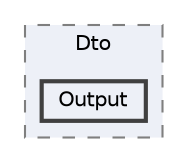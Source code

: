 digraph "Facade/Dto/Output"
{
 // LATEX_PDF_SIZE
  bgcolor="transparent";
  edge [fontname=Helvetica,fontsize=10,labelfontname=Helvetica,labelfontsize=10];
  node [fontname=Helvetica,fontsize=10,shape=box,height=0.2,width=0.4];
  compound=true
  subgraph clusterdir_97804c534db56ef6ea2f32d5ee9fd1a0 {
    graph [ bgcolor="#edf0f7", pencolor="grey50", label="Dto", fontname=Helvetica,fontsize=10 style="filled,dashed", URL="dir_97804c534db56ef6ea2f32d5ee9fd1a0.html",tooltip=""]
  dir_0d8d61c8b0b2d977bcdbe135c910964d [label="Output", fillcolor="#edf0f7", color="grey25", style="filled,bold", URL="dir_0d8d61c8b0b2d977bcdbe135c910964d.html",tooltip=""];
  }
}
